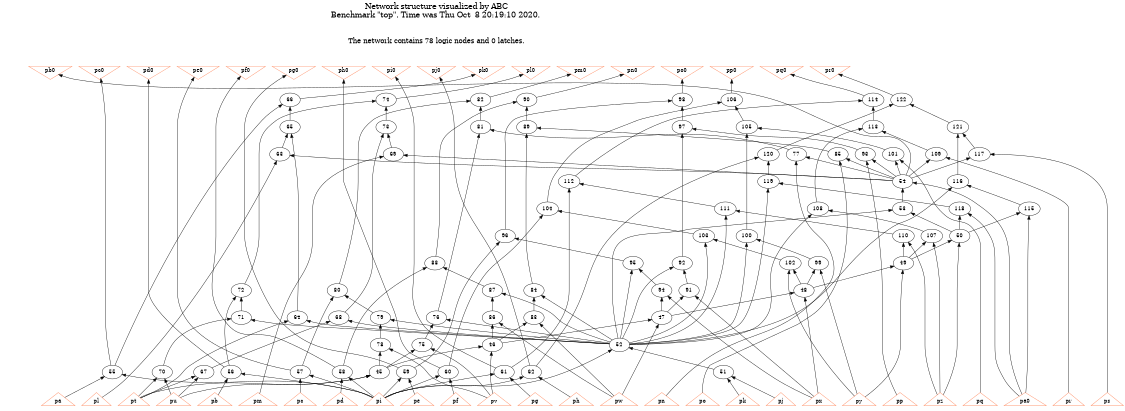 # Network structure generated by ABC

digraph network {
size = "7.5,10";
center = true;
edge [dir = back];

{
  node [shape = plaintext];
  edge [style = invis];
  LevelTitle1 [label=""];
  LevelTitle2 [label=""];
  Level12 [label = ""];
  Level11 [label = ""];
  Level10 [label = ""];
  Level9 [label = ""];
  Level8 [label = ""];
  Level7 [label = ""];
  Level6 [label = ""];
  Level5 [label = ""];
  Level4 [label = ""];
  Level3 [label = ""];
  Level2 [label = ""];
  Level1 [label = ""];
  Level0 [label = ""];
  LevelTitle1 ->  LevelTitle2 ->  Level12 ->  Level11 ->  Level10 ->  Level9 ->  Level8 ->  Level7 ->  Level6 ->  Level5 ->  Level4 ->  Level3 ->  Level2 ->  Level1 ->  Level0;
}

{
  rank = same;
  LevelTitle1;
  title1 [shape=plaintext,
          fontsize=20,
          fontname = "Times-Roman",
          label="Network structure visualized by ABC\nBenchmark \"top\". Time was Thu Oct  8 20:19:10 2020. "
         ];
}

{
  rank = same;
  LevelTitle2;
  title2 [shape=plaintext,
          fontsize=18,
          fontname = "Times-Roman",
          label="The network contains 78 logic nodes and 0 latches.\n"
         ];
}

{
  rank = same;
  Level12;
  Node28 [label = "pb0", shape = invtriangle, color = coral, fillcolor = coral];
  Node29 [label = "pc0", shape = invtriangle, color = coral, fillcolor = coral];
  Node30 [label = "pd0", shape = invtriangle, color = coral, fillcolor = coral];
  Node31 [label = "pe0", shape = invtriangle, color = coral, fillcolor = coral];
  Node32 [label = "pf0", shape = invtriangle, color = coral, fillcolor = coral];
  Node33 [label = "pg0", shape = invtriangle, color = coral, fillcolor = coral];
  Node34 [label = "ph0", shape = invtriangle, color = coral, fillcolor = coral];
  Node35 [label = "pi0", shape = invtriangle, color = coral, fillcolor = coral];
  Node36 [label = "pj0", shape = invtriangle, color = coral, fillcolor = coral];
  Node37 [label = "pk0", shape = invtriangle, color = coral, fillcolor = coral];
  Node38 [label = "pl0", shape = invtriangle, color = coral, fillcolor = coral];
  Node39 [label = "pm0", shape = invtriangle, color = coral, fillcolor = coral];
  Node40 [label = "pn0", shape = invtriangle, color = coral, fillcolor = coral];
  Node41 [label = "po0", shape = invtriangle, color = coral, fillcolor = coral];
  Node42 [label = "pp0", shape = invtriangle, color = coral, fillcolor = coral];
  Node43 [label = "pq0", shape = invtriangle, color = coral, fillcolor = coral];
  Node44 [label = "pr0", shape = invtriangle, color = coral, fillcolor = coral];
}

{
  rank = same;
  Level11;
  Node66 [label = "66\n", shape = ellipse];
  Node74 [label = "74\n", shape = ellipse];
  Node82 [label = "82\n", shape = ellipse];
  Node90 [label = "90\n", shape = ellipse];
  Node98 [label = "98\n", shape = ellipse];
  Node106 [label = "106\n", shape = ellipse];
  Node114 [label = "114\n", shape = ellipse];
  Node122 [label = "122\n", shape = ellipse];
}

{
  rank = same;
  Level10;
  Node65 [label = "65\n", shape = ellipse];
  Node73 [label = "73\n", shape = ellipse];
  Node81 [label = "81\n", shape = ellipse];
  Node89 [label = "89\n", shape = ellipse];
  Node97 [label = "97\n", shape = ellipse];
  Node105 [label = "105\n", shape = ellipse];
  Node113 [label = "113\n", shape = ellipse];
  Node121 [label = "121\n", shape = ellipse];
}

{
  rank = same;
  Level9;
  Node63 [label = "63\n", shape = ellipse];
  Node69 [label = "69\n", shape = ellipse];
  Node77 [label = "77\n", shape = ellipse];
  Node85 [label = "85\n", shape = ellipse];
  Node93 [label = "93\n", shape = ellipse];
  Node101 [label = "101\n", shape = ellipse];
  Node109 [label = "109\n", shape = ellipse];
  Node117 [label = "117\n", shape = ellipse];
  Node120 [label = "120\n", shape = ellipse];
}

{
  rank = same;
  Level8;
  Node54 [label = "54\n", shape = ellipse];
  Node112 [label = "112\n", shape = ellipse];
  Node116 [label = "116\n", shape = ellipse];
  Node119 [label = "119\n", shape = ellipse];
}

{
  rank = same;
  Level7;
  Node53 [label = "53\n", shape = ellipse];
  Node104 [label = "104\n", shape = ellipse];
  Node108 [label = "108\n", shape = ellipse];
  Node111 [label = "111\n", shape = ellipse];
  Node115 [label = "115\n", shape = ellipse];
  Node118 [label = "118\n", shape = ellipse];
}

{
  rank = same;
  Level6;
  Node50 [label = "50\n", shape = ellipse];
  Node96 [label = "96\n", shape = ellipse];
  Node100 [label = "100\n", shape = ellipse];
  Node103 [label = "103\n", shape = ellipse];
  Node107 [label = "107\n", shape = ellipse];
  Node110 [label = "110\n", shape = ellipse];
}

{
  rank = same;
  Level5;
  Node49 [label = "49\n", shape = ellipse];
  Node88 [label = "88\n", shape = ellipse];
  Node92 [label = "92\n", shape = ellipse];
  Node95 [label = "95\n", shape = ellipse];
  Node99 [label = "99\n", shape = ellipse];
  Node102 [label = "102\n", shape = ellipse];
}

{
  rank = same;
  Level4;
  Node48 [label = "48\n", shape = ellipse];
  Node72 [label = "72\n", shape = ellipse];
  Node80 [label = "80\n", shape = ellipse];
  Node84 [label = "84\n", shape = ellipse];
  Node87 [label = "87\n", shape = ellipse];
  Node91 [label = "91\n", shape = ellipse];
  Node94 [label = "94\n", shape = ellipse];
}

{
  rank = same;
  Level3;
  Node47 [label = "47\n", shape = ellipse];
  Node64 [label = "64\n", shape = ellipse];
  Node68 [label = "68\n", shape = ellipse];
  Node71 [label = "71\n", shape = ellipse];
  Node76 [label = "76\n", shape = ellipse];
  Node79 [label = "79\n", shape = ellipse];
  Node83 [label = "83\n", shape = ellipse];
  Node86 [label = "86\n", shape = ellipse];
}

{
  rank = same;
  Level2;
  Node46 [label = "46\n", shape = ellipse];
  Node52 [label = "52\n", shape = ellipse];
  Node75 [label = "75\n", shape = ellipse];
  Node78 [label = "78\n", shape = ellipse];
}

{
  rank = same;
  Level1;
  Node45 [label = "45\n", shape = ellipse];
  Node51 [label = "51\n", shape = ellipse];
  Node55 [label = "55\n", shape = ellipse];
  Node56 [label = "56\n", shape = ellipse];
  Node57 [label = "57\n", shape = ellipse];
  Node58 [label = "58\n", shape = ellipse];
  Node59 [label = "59\n", shape = ellipse];
  Node60 [label = "60\n", shape = ellipse];
  Node61 [label = "61\n", shape = ellipse];
  Node62 [label = "62\n", shape = ellipse];
  Node67 [label = "67\n", shape = ellipse];
  Node70 [label = "70\n", shape = ellipse];
}

{
  rank = same;
  Level0;
  Node1 [label = "pp", shape = triangle, color = coral, fillcolor = coral];
  Node2 [label = "pa0", shape = triangle, color = coral, fillcolor = coral];
  Node3 [label = "pq", shape = triangle, color = coral, fillcolor = coral];
  Node4 [label = "pr", shape = triangle, color = coral, fillcolor = coral];
  Node5 [label = "ps", shape = triangle, color = coral, fillcolor = coral];
  Node6 [label = "pt", shape = triangle, color = coral, fillcolor = coral];
  Node7 [label = "pu", shape = triangle, color = coral, fillcolor = coral];
  Node8 [label = "pv", shape = triangle, color = coral, fillcolor = coral];
  Node9 [label = "pw", shape = triangle, color = coral, fillcolor = coral];
  Node10 [label = "px", shape = triangle, color = coral, fillcolor = coral];
  Node11 [label = "py", shape = triangle, color = coral, fillcolor = coral];
  Node12 [label = "pz", shape = triangle, color = coral, fillcolor = coral];
  Node13 [label = "pa", shape = triangle, color = coral, fillcolor = coral];
  Node14 [label = "pb", shape = triangle, color = coral, fillcolor = coral];
  Node15 [label = "pc", shape = triangle, color = coral, fillcolor = coral];
  Node16 [label = "pd", shape = triangle, color = coral, fillcolor = coral];
  Node17 [label = "pe", shape = triangle, color = coral, fillcolor = coral];
  Node18 [label = "pf", shape = triangle, color = coral, fillcolor = coral];
  Node19 [label = "pg", shape = triangle, color = coral, fillcolor = coral];
  Node20 [label = "ph", shape = triangle, color = coral, fillcolor = coral];
  Node21 [label = "pi", shape = triangle, color = coral, fillcolor = coral];
  Node22 [label = "pj", shape = triangle, color = coral, fillcolor = coral];
  Node23 [label = "pk", shape = triangle, color = coral, fillcolor = coral];
  Node24 [label = "pl", shape = triangle, color = coral, fillcolor = coral];
  Node25 [label = "pm", shape = triangle, color = coral, fillcolor = coral];
  Node26 [label = "pn", shape = triangle, color = coral, fillcolor = coral];
  Node27 [label = "po", shape = triangle, color = coral, fillcolor = coral];
}

title1 -> title2 [style = invis];
title2 -> Node28 [style = invis];
title2 -> Node29 [style = invis];
title2 -> Node30 [style = invis];
title2 -> Node31 [style = invis];
title2 -> Node32 [style = invis];
title2 -> Node33 [style = invis];
title2 -> Node34 [style = invis];
title2 -> Node35 [style = invis];
title2 -> Node36 [style = invis];
title2 -> Node37 [style = invis];
title2 -> Node38 [style = invis];
title2 -> Node39 [style = invis];
title2 -> Node40 [style = invis];
title2 -> Node41 [style = invis];
title2 -> Node42 [style = invis];
title2 -> Node43 [style = invis];
title2 -> Node44 [style = invis];
Node28 -> Node29 [style = invis];
Node29 -> Node30 [style = invis];
Node30 -> Node31 [style = invis];
Node31 -> Node32 [style = invis];
Node32 -> Node33 [style = invis];
Node33 -> Node34 [style = invis];
Node34 -> Node35 [style = invis];
Node35 -> Node36 [style = invis];
Node36 -> Node37 [style = invis];
Node37 -> Node38 [style = invis];
Node38 -> Node39 [style = invis];
Node39 -> Node40 [style = invis];
Node40 -> Node41 [style = invis];
Node41 -> Node42 [style = invis];
Node42 -> Node43 [style = invis];
Node43 -> Node44 [style = invis];
Node28 -> Node54 [style = solid];
Node29 -> Node55 [style = solid];
Node30 -> Node56 [style = solid];
Node31 -> Node57 [style = solid];
Node32 -> Node58 [style = solid];
Node33 -> Node59 [style = solid];
Node34 -> Node60 [style = solid];
Node35 -> Node61 [style = solid];
Node36 -> Node62 [style = solid];
Node37 -> Node66 [style = solid];
Node38 -> Node74 [style = solid];
Node39 -> Node82 [style = solid];
Node40 -> Node90 [style = solid];
Node41 -> Node98 [style = solid];
Node42 -> Node106 [style = solid];
Node43 -> Node114 [style = solid];
Node44 -> Node122 [style = solid];
Node45 -> Node6 [style = solid];
Node45 -> Node7 [style = solid];
Node46 -> Node8 [style = solid];
Node46 -> Node45 [style = solid];
Node47 -> Node9 [style = solid];
Node47 -> Node46 [style = solid];
Node48 -> Node10 [style = solid];
Node48 -> Node47 [style = solid];
Node49 -> Node11 [style = solid];
Node49 -> Node48 [style = solid];
Node50 -> Node12 [style = solid];
Node50 -> Node49 [style = solid];
Node51 -> Node22 [style = solid];
Node51 -> Node23 [style = solid];
Node52 -> Node21 [style = solid];
Node52 -> Node51 [style = solid];
Node53 -> Node50 [style = solid];
Node53 -> Node52 [style = solid];
Node54 -> Node2 [style = solid];
Node54 -> Node53 [style = solid];
Node55 -> Node13 [style = solid];
Node55 -> Node21 [style = solid];
Node56 -> Node14 [style = solid];
Node56 -> Node21 [style = solid];
Node57 -> Node15 [style = solid];
Node57 -> Node21 [style = solid];
Node58 -> Node16 [style = solid];
Node58 -> Node21 [style = solid];
Node59 -> Node17 [style = solid];
Node59 -> Node21 [style = solid];
Node60 -> Node18 [style = solid];
Node60 -> Node21 [style = solid];
Node61 -> Node19 [style = solid];
Node61 -> Node21 [style = solid];
Node62 -> Node20 [style = solid];
Node62 -> Node21 [style = solid];
Node63 -> Node24 [style = solid];
Node63 -> Node54 [style = solid];
Node64 -> Node6 [style = solid];
Node64 -> Node52 [style = solid];
Node65 -> Node63 [style = solid];
Node65 -> Node64 [style = solid];
Node66 -> Node55 [style = solid];
Node66 -> Node65 [style = solid];
Node67 -> Node6 [style = solid];
Node67 -> Node7 [style = solid];
Node68 -> Node52 [style = solid];
Node68 -> Node67 [style = solid];
Node69 -> Node25 [style = solid];
Node69 -> Node54 [style = solid];
Node70 -> Node6 [style = solid];
Node70 -> Node7 [style = solid];
Node71 -> Node52 [style = solid];
Node71 -> Node70 [style = solid];
Node72 -> Node56 [style = solid];
Node72 -> Node71 [style = solid];
Node73 -> Node68 [style = solid];
Node73 -> Node69 [style = solid];
Node74 -> Node72 [style = solid];
Node74 -> Node73 [style = solid];
Node75 -> Node8 [style = solid];
Node75 -> Node45 [style = solid];
Node76 -> Node52 [style = solid];
Node76 -> Node75 [style = solid];
Node77 -> Node26 [style = solid];
Node77 -> Node54 [style = solid];
Node78 -> Node8 [style = solid];
Node78 -> Node45 [style = solid];
Node79 -> Node52 [style = solid];
Node79 -> Node78 [style = solid];
Node80 -> Node57 [style = solid];
Node80 -> Node79 [style = solid];
Node81 -> Node76 [style = solid];
Node81 -> Node77 [style = solid];
Node82 -> Node80 [style = solid];
Node82 -> Node81 [style = solid];
Node83 -> Node9 [style = solid];
Node83 -> Node46 [style = solid];
Node84 -> Node52 [style = solid];
Node84 -> Node83 [style = solid];
Node85 -> Node27 [style = solid];
Node85 -> Node54 [style = solid];
Node86 -> Node9 [style = solid];
Node86 -> Node46 [style = solid];
Node87 -> Node52 [style = solid];
Node87 -> Node86 [style = solid];
Node88 -> Node58 [style = solid];
Node88 -> Node87 [style = solid];
Node89 -> Node84 [style = solid];
Node89 -> Node85 [style = solid];
Node90 -> Node88 [style = solid];
Node90 -> Node89 [style = solid];
Node91 -> Node10 [style = solid];
Node91 -> Node47 [style = solid];
Node92 -> Node52 [style = solid];
Node92 -> Node91 [style = solid];
Node93 -> Node1 [style = solid];
Node93 -> Node54 [style = solid];
Node94 -> Node10 [style = solid];
Node94 -> Node47 [style = solid];
Node95 -> Node52 [style = solid];
Node95 -> Node94 [style = solid];
Node96 -> Node59 [style = solid];
Node96 -> Node95 [style = solid];
Node97 -> Node92 [style = solid];
Node97 -> Node93 [style = solid];
Node98 -> Node96 [style = solid];
Node98 -> Node97 [style = solid];
Node99 -> Node11 [style = solid];
Node99 -> Node48 [style = solid];
Node100 -> Node52 [style = solid];
Node100 -> Node99 [style = solid];
Node101 -> Node3 [style = solid];
Node101 -> Node54 [style = solid];
Node102 -> Node11 [style = solid];
Node102 -> Node48 [style = solid];
Node103 -> Node52 [style = solid];
Node103 -> Node102 [style = solid];
Node104 -> Node60 [style = solid];
Node104 -> Node103 [style = solid];
Node105 -> Node100 [style = solid];
Node105 -> Node101 [style = solid];
Node106 -> Node104 [style = solid];
Node106 -> Node105 [style = solid];
Node107 -> Node12 [style = solid];
Node107 -> Node49 [style = solid];
Node108 -> Node52 [style = solid];
Node108 -> Node107 [style = solid];
Node109 -> Node4 [style = solid];
Node109 -> Node54 [style = solid];
Node110 -> Node12 [style = solid];
Node110 -> Node49 [style = solid];
Node111 -> Node52 [style = solid];
Node111 -> Node110 [style = solid];
Node112 -> Node61 [style = solid];
Node112 -> Node111 [style = solid];
Node113 -> Node108 [style = solid];
Node113 -> Node109 [style = solid];
Node114 -> Node112 [style = solid];
Node114 -> Node113 [style = solid];
Node115 -> Node2 [style = solid];
Node115 -> Node50 [style = solid];
Node116 -> Node52 [style = solid];
Node116 -> Node115 [style = solid];
Node117 -> Node5 [style = solid];
Node117 -> Node54 [style = solid];
Node118 -> Node2 [style = solid];
Node118 -> Node50 [style = solid];
Node119 -> Node52 [style = solid];
Node119 -> Node118 [style = solid];
Node120 -> Node62 [style = solid];
Node120 -> Node119 [style = solid];
Node121 -> Node116 [style = solid];
Node121 -> Node117 [style = solid];
Node122 -> Node120 [style = solid];
Node122 -> Node121 [style = solid];
}

